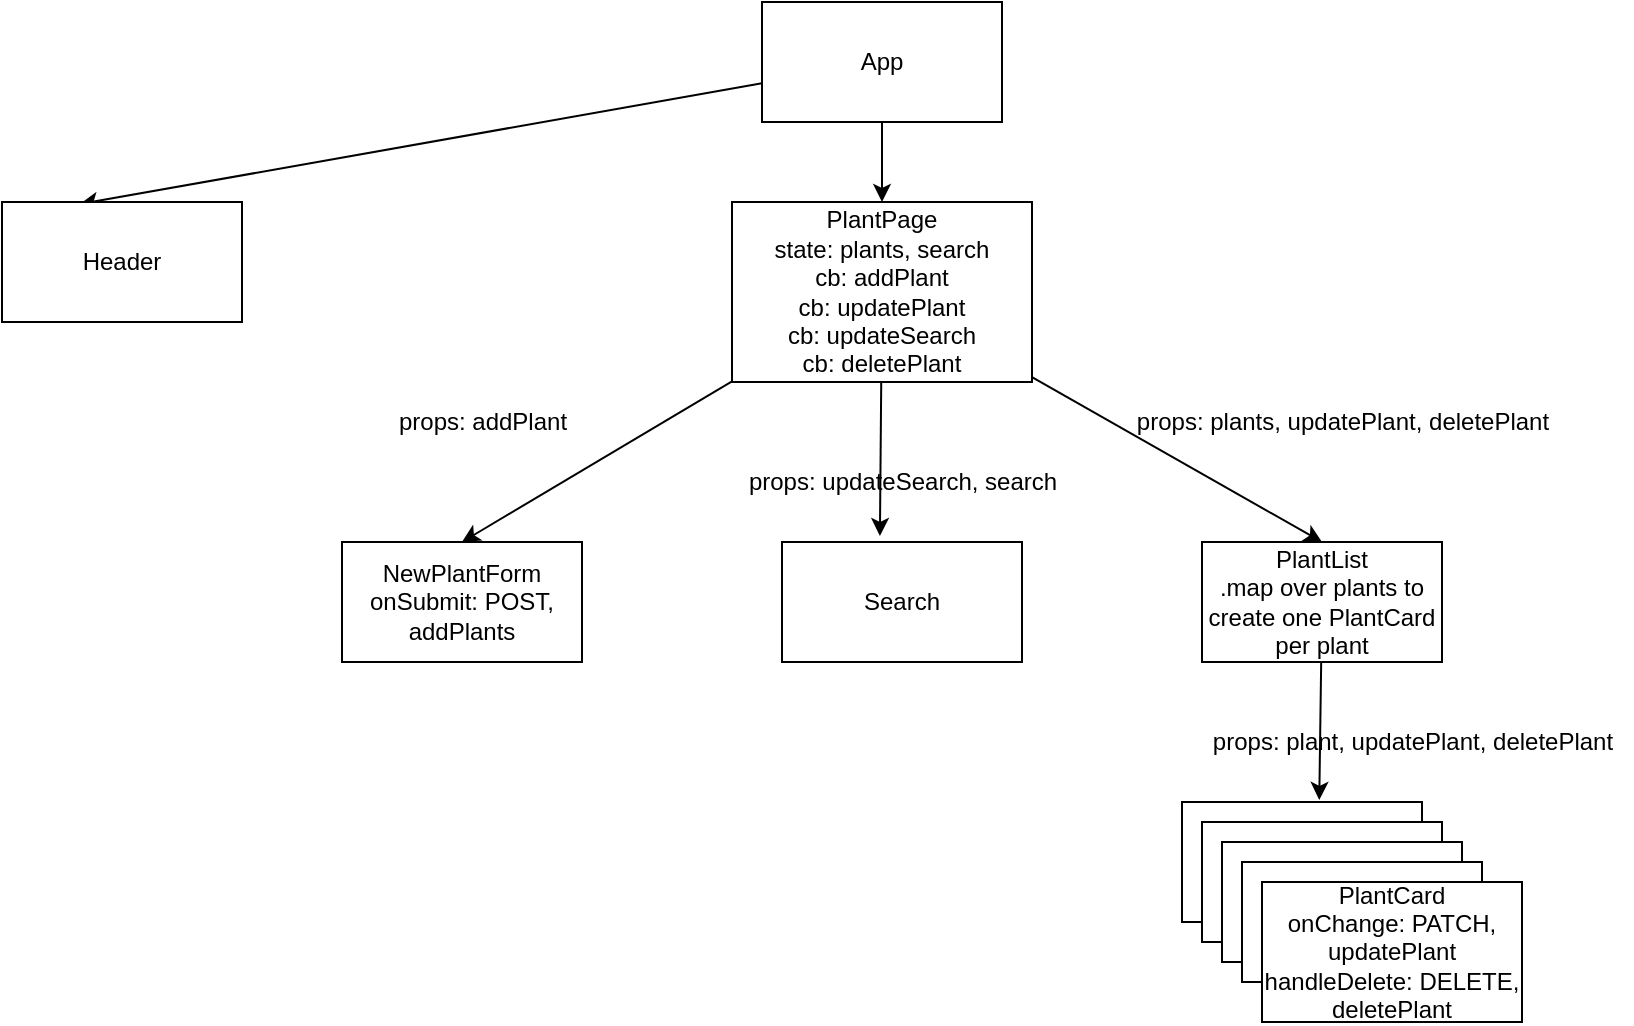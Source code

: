 <mxfile>
    <diagram id="NgHJ4tJ7PhXpKdx7Cv7f" name="Page-1">
        <mxGraphModel dx="641" dy="435" grid="1" gridSize="10" guides="1" tooltips="1" connect="1" arrows="1" fold="1" page="1" pageScale="1" pageWidth="850" pageHeight="1100" math="0" shadow="0">
            <root>
                <mxCell id="0"/>
                <mxCell id="1" parent="0"/>
                <mxCell id="4" style="edgeStyle=none;html=1;entryX=0.325;entryY=0.017;entryDx=0;entryDy=0;entryPerimeter=0;" edge="1" parent="1" source="2" target="3">
                    <mxGeometry relative="1" as="geometry"/>
                </mxCell>
                <mxCell id="6" value="" style="edgeStyle=none;html=1;" edge="1" parent="1" source="2" target="5">
                    <mxGeometry relative="1" as="geometry"/>
                </mxCell>
                <mxCell id="2" value="App" style="whiteSpace=wrap;html=1;" vertex="1" parent="1">
                    <mxGeometry x="380" y="40" width="120" height="60" as="geometry"/>
                </mxCell>
                <mxCell id="3" value="Header" style="whiteSpace=wrap;html=1;" vertex="1" parent="1">
                    <mxGeometry y="140" width="120" height="60" as="geometry"/>
                </mxCell>
                <mxCell id="10" style="edgeStyle=none;html=1;entryX=0.5;entryY=0;entryDx=0;entryDy=0;" edge="1" parent="1" source="5" target="7">
                    <mxGeometry relative="1" as="geometry"/>
                </mxCell>
                <mxCell id="11" style="edgeStyle=none;html=1;entryX=0.408;entryY=-0.05;entryDx=0;entryDy=0;entryPerimeter=0;" edge="1" parent="1" source="5" target="8">
                    <mxGeometry relative="1" as="geometry"/>
                </mxCell>
                <mxCell id="12" style="edgeStyle=none;html=1;entryX=0.5;entryY=0;entryDx=0;entryDy=0;" edge="1" parent="1" source="5" target="9">
                    <mxGeometry relative="1" as="geometry"/>
                </mxCell>
                <mxCell id="5" value="PlantPage&lt;br&gt;state: plants, search&lt;br&gt;cb: addPlant&lt;br&gt;cb: updatePlant&lt;br&gt;cb: updateSearch&lt;br&gt;cb: deletePlant" style="whiteSpace=wrap;html=1;" vertex="1" parent="1">
                    <mxGeometry x="365" y="140" width="150" height="90" as="geometry"/>
                </mxCell>
                <mxCell id="7" value="NewPlantForm&lt;br&gt;onSubmit: POST, addPlants" style="whiteSpace=wrap;html=1;" vertex="1" parent="1">
                    <mxGeometry x="170" y="310" width="120" height="60" as="geometry"/>
                </mxCell>
                <mxCell id="8" value="Search" style="whiteSpace=wrap;html=1;" vertex="1" parent="1">
                    <mxGeometry x="390" y="310" width="120" height="60" as="geometry"/>
                </mxCell>
                <mxCell id="21" style="edgeStyle=none;html=1;entryX=0.572;entryY=-0.017;entryDx=0;entryDy=0;entryPerimeter=0;" edge="1" parent="1" source="9" target="16">
                    <mxGeometry relative="1" as="geometry"/>
                </mxCell>
                <mxCell id="9" value="PlantList&lt;br&gt;.map over plants to create one PlantCard per plant" style="whiteSpace=wrap;html=1;" vertex="1" parent="1">
                    <mxGeometry x="600" y="310" width="120" height="60" as="geometry"/>
                </mxCell>
                <mxCell id="13" value="props: addPlant" style="text;html=1;align=center;verticalAlign=middle;resizable=0;points=[];autosize=1;strokeColor=none;fillColor=none;" vertex="1" parent="1">
                    <mxGeometry x="185" y="235" width="110" height="30" as="geometry"/>
                </mxCell>
                <mxCell id="14" value="props: updateSearch, search" style="text;html=1;align=center;verticalAlign=middle;resizable=0;points=[];autosize=1;strokeColor=none;fillColor=none;" vertex="1" parent="1">
                    <mxGeometry x="360" y="265" width="180" height="30" as="geometry"/>
                </mxCell>
                <mxCell id="15" value="props: plants, updatePlant, deletePlant" style="text;html=1;align=center;verticalAlign=middle;resizable=0;points=[];autosize=1;strokeColor=none;fillColor=none;" vertex="1" parent="1">
                    <mxGeometry x="555" y="235" width="230" height="30" as="geometry"/>
                </mxCell>
                <mxCell id="16" value="PlantCard" style="whiteSpace=wrap;html=1;" vertex="1" parent="1">
                    <mxGeometry x="590" y="440" width="120" height="60" as="geometry"/>
                </mxCell>
                <mxCell id="17" value="PlantCard" style="whiteSpace=wrap;html=1;" vertex="1" parent="1">
                    <mxGeometry x="600" y="450" width="120" height="60" as="geometry"/>
                </mxCell>
                <mxCell id="18" value="PlantCard" style="whiteSpace=wrap;html=1;" vertex="1" parent="1">
                    <mxGeometry x="610" y="460" width="120" height="60" as="geometry"/>
                </mxCell>
                <mxCell id="19" value="PlantCard" style="whiteSpace=wrap;html=1;" vertex="1" parent="1">
                    <mxGeometry x="620" y="470" width="120" height="60" as="geometry"/>
                </mxCell>
                <mxCell id="20" value="PlantCard&lt;br&gt;onChange: PATCH, updatePlant&lt;br&gt;handleDelete: DELETE, deletePlant" style="whiteSpace=wrap;html=1;" vertex="1" parent="1">
                    <mxGeometry x="630" y="480" width="130" height="70" as="geometry"/>
                </mxCell>
                <mxCell id="22" value="props: plant, updatePlant, deletePlant" style="text;html=1;align=center;verticalAlign=middle;resizable=0;points=[];autosize=1;strokeColor=none;fillColor=none;" vertex="1" parent="1">
                    <mxGeometry x="595" y="395" width="220" height="30" as="geometry"/>
                </mxCell>
            </root>
        </mxGraphModel>
    </diagram>
</mxfile>